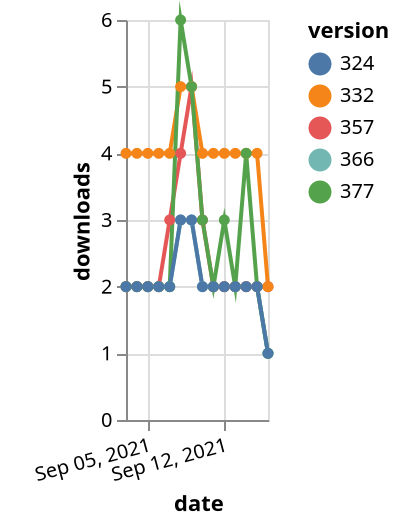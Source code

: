 {"$schema": "https://vega.github.io/schema/vega-lite/v5.json", "description": "A simple bar chart with embedded data.", "data": {"values": [{"date": "2021-09-03", "total": 2326, "delta": 2, "version": "366"}, {"date": "2021-09-04", "total": 2328, "delta": 2, "version": "366"}, {"date": "2021-09-05", "total": 2330, "delta": 2, "version": "366"}, {"date": "2021-09-06", "total": 2332, "delta": 2, "version": "366"}, {"date": "2021-09-07", "total": 2334, "delta": 2, "version": "366"}, {"date": "2021-09-08", "total": 2337, "delta": 3, "version": "366"}, {"date": "2021-09-09", "total": 2340, "delta": 3, "version": "366"}, {"date": "2021-09-10", "total": 2342, "delta": 2, "version": "366"}, {"date": "2021-09-11", "total": 2344, "delta": 2, "version": "366"}, {"date": "2021-09-12", "total": 2346, "delta": 2, "version": "366"}, {"date": "2021-09-13", "total": 2348, "delta": 2, "version": "366"}, {"date": "2021-09-14", "total": 2350, "delta": 2, "version": "366"}, {"date": "2021-09-15", "total": 2352, "delta": 2, "version": "366"}, {"date": "2021-09-16", "total": 2353, "delta": 1, "version": "366"}, {"date": "2021-09-03", "total": 2898, "delta": 2, "version": "357"}, {"date": "2021-09-04", "total": 2900, "delta": 2, "version": "357"}, {"date": "2021-09-05", "total": 2902, "delta": 2, "version": "357"}, {"date": "2021-09-06", "total": 2904, "delta": 2, "version": "357"}, {"date": "2021-09-07", "total": 2907, "delta": 3, "version": "357"}, {"date": "2021-09-08", "total": 2911, "delta": 4, "version": "357"}, {"date": "2021-09-09", "total": 2916, "delta": 5, "version": "357"}, {"date": "2021-09-10", "total": 2919, "delta": 3, "version": "357"}, {"date": "2021-09-11", "total": 2921, "delta": 2, "version": "357"}, {"date": "2021-09-12", "total": 2923, "delta": 2, "version": "357"}, {"date": "2021-09-13", "total": 2925, "delta": 2, "version": "357"}, {"date": "2021-09-14", "total": 2927, "delta": 2, "version": "357"}, {"date": "2021-09-15", "total": 2929, "delta": 2, "version": "357"}, {"date": "2021-09-16", "total": 2931, "delta": 2, "version": "357"}, {"date": "2021-09-03", "total": 4976, "delta": 4, "version": "332"}, {"date": "2021-09-04", "total": 4980, "delta": 4, "version": "332"}, {"date": "2021-09-05", "total": 4984, "delta": 4, "version": "332"}, {"date": "2021-09-06", "total": 4988, "delta": 4, "version": "332"}, {"date": "2021-09-07", "total": 4992, "delta": 4, "version": "332"}, {"date": "2021-09-08", "total": 4997, "delta": 5, "version": "332"}, {"date": "2021-09-09", "total": 5002, "delta": 5, "version": "332"}, {"date": "2021-09-10", "total": 5006, "delta": 4, "version": "332"}, {"date": "2021-09-11", "total": 5010, "delta": 4, "version": "332"}, {"date": "2021-09-12", "total": 5014, "delta": 4, "version": "332"}, {"date": "2021-09-13", "total": 5018, "delta": 4, "version": "332"}, {"date": "2021-09-14", "total": 5022, "delta": 4, "version": "332"}, {"date": "2021-09-15", "total": 5026, "delta": 4, "version": "332"}, {"date": "2021-09-16", "total": 5028, "delta": 2, "version": "332"}, {"date": "2021-09-03", "total": 2122, "delta": 2, "version": "377"}, {"date": "2021-09-04", "total": 2124, "delta": 2, "version": "377"}, {"date": "2021-09-05", "total": 2126, "delta": 2, "version": "377"}, {"date": "2021-09-06", "total": 2128, "delta": 2, "version": "377"}, {"date": "2021-09-07", "total": 2130, "delta": 2, "version": "377"}, {"date": "2021-09-08", "total": 2136, "delta": 6, "version": "377"}, {"date": "2021-09-09", "total": 2141, "delta": 5, "version": "377"}, {"date": "2021-09-10", "total": 2144, "delta": 3, "version": "377"}, {"date": "2021-09-11", "total": 2146, "delta": 2, "version": "377"}, {"date": "2021-09-12", "total": 2149, "delta": 3, "version": "377"}, {"date": "2021-09-13", "total": 2151, "delta": 2, "version": "377"}, {"date": "2021-09-14", "total": 2155, "delta": 4, "version": "377"}, {"date": "2021-09-15", "total": 2157, "delta": 2, "version": "377"}, {"date": "2021-09-16", "total": 2158, "delta": 1, "version": "377"}, {"date": "2021-09-03", "total": 2655, "delta": 2, "version": "324"}, {"date": "2021-09-04", "total": 2657, "delta": 2, "version": "324"}, {"date": "2021-09-05", "total": 2659, "delta": 2, "version": "324"}, {"date": "2021-09-06", "total": 2661, "delta": 2, "version": "324"}, {"date": "2021-09-07", "total": 2663, "delta": 2, "version": "324"}, {"date": "2021-09-08", "total": 2666, "delta": 3, "version": "324"}, {"date": "2021-09-09", "total": 2669, "delta": 3, "version": "324"}, {"date": "2021-09-10", "total": 2671, "delta": 2, "version": "324"}, {"date": "2021-09-11", "total": 2673, "delta": 2, "version": "324"}, {"date": "2021-09-12", "total": 2675, "delta": 2, "version": "324"}, {"date": "2021-09-13", "total": 2677, "delta": 2, "version": "324"}, {"date": "2021-09-14", "total": 2679, "delta": 2, "version": "324"}, {"date": "2021-09-15", "total": 2681, "delta": 2, "version": "324"}, {"date": "2021-09-16", "total": 2682, "delta": 1, "version": "324"}]}, "width": "container", "mark": {"type": "line", "point": {"filled": true}}, "encoding": {"x": {"field": "date", "type": "temporal", "timeUnit": "yearmonthdate", "title": "date", "axis": {"labelAngle": -15}}, "y": {"field": "delta", "type": "quantitative", "title": "downloads"}, "color": {"field": "version", "type": "nominal"}, "tooltip": {"field": "delta"}}}